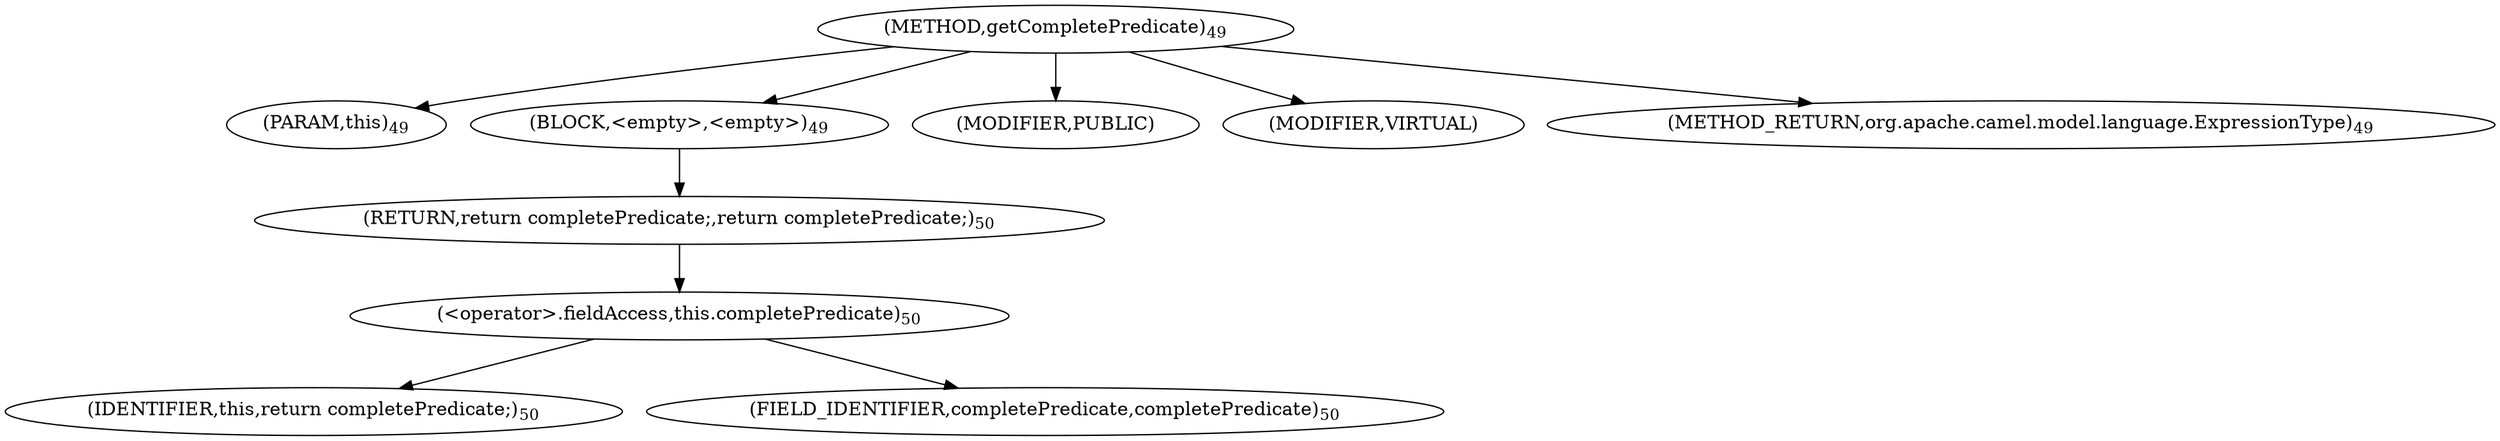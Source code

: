 digraph "getCompletePredicate" {  
"52" [label = <(METHOD,getCompletePredicate)<SUB>49</SUB>> ]
"53" [label = <(PARAM,this)<SUB>49</SUB>> ]
"54" [label = <(BLOCK,&lt;empty&gt;,&lt;empty&gt;)<SUB>49</SUB>> ]
"55" [label = <(RETURN,return completePredicate;,return completePredicate;)<SUB>50</SUB>> ]
"56" [label = <(&lt;operator&gt;.fieldAccess,this.completePredicate)<SUB>50</SUB>> ]
"57" [label = <(IDENTIFIER,this,return completePredicate;)<SUB>50</SUB>> ]
"58" [label = <(FIELD_IDENTIFIER,completePredicate,completePredicate)<SUB>50</SUB>> ]
"59" [label = <(MODIFIER,PUBLIC)> ]
"60" [label = <(MODIFIER,VIRTUAL)> ]
"61" [label = <(METHOD_RETURN,org.apache.camel.model.language.ExpressionType)<SUB>49</SUB>> ]
  "52" -> "53" 
  "52" -> "54" 
  "52" -> "59" 
  "52" -> "60" 
  "52" -> "61" 
  "54" -> "55" 
  "55" -> "56" 
  "56" -> "57" 
  "56" -> "58" 
}
